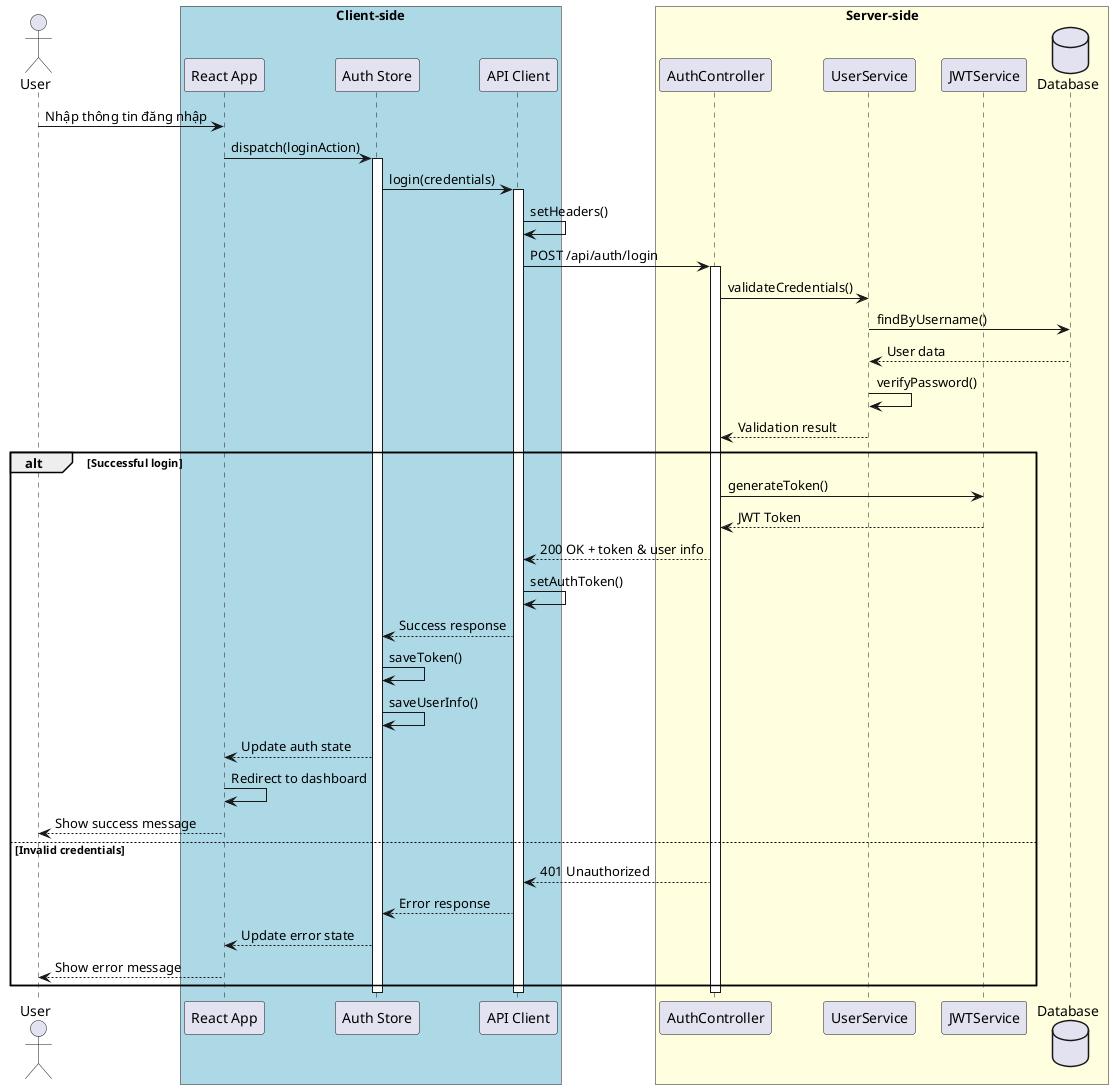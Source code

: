 @startuml
actor User
box "Client-side" #LightBlue
participant "React App" as Client
participant "Auth Store" as AuthStore
participant "API Client" as API
end box

box "Server-side" #LightYellow
participant "AuthController" as Auth
participant "UserService" as UserSvc
participant "JWTService" as JWT
database "Database" as DB
end box

User -> Client: Nhập thông tin đăng nhập
Client -> AuthStore: dispatch(loginAction)

activate AuthStore
AuthStore -> API: login(credentials)

activate API
API -> API: setHeaders()
API -> Auth: POST /api/auth/login
activate Auth

Auth -> UserSvc: validateCredentials()
UserSvc -> DB: findByUsername()
DB --> UserSvc: User data
UserSvc -> UserSvc: verifyPassword()
UserSvc --> Auth: Validation result

alt Successful login
    Auth -> JWT: generateToken()
    JWT --> Auth: JWT Token
    Auth --> API: 200 OK + token & user info
    
    API -> API: setAuthToken()
    API --> AuthStore: Success response
    
    AuthStore -> AuthStore: saveToken()
    AuthStore -> AuthStore: saveUserInfo()
    AuthStore --> Client: Update auth state
    
    Client -> Client: Redirect to dashboard
    Client --> User: Show success message
else Invalid credentials
    Auth --> API: 401 Unauthorized
    API --> AuthStore: Error response
    AuthStore --> Client: Update error state
    Client --> User: Show error message
end

deactivate Auth
deactivate API
deactivate AuthStore

@enduml 
